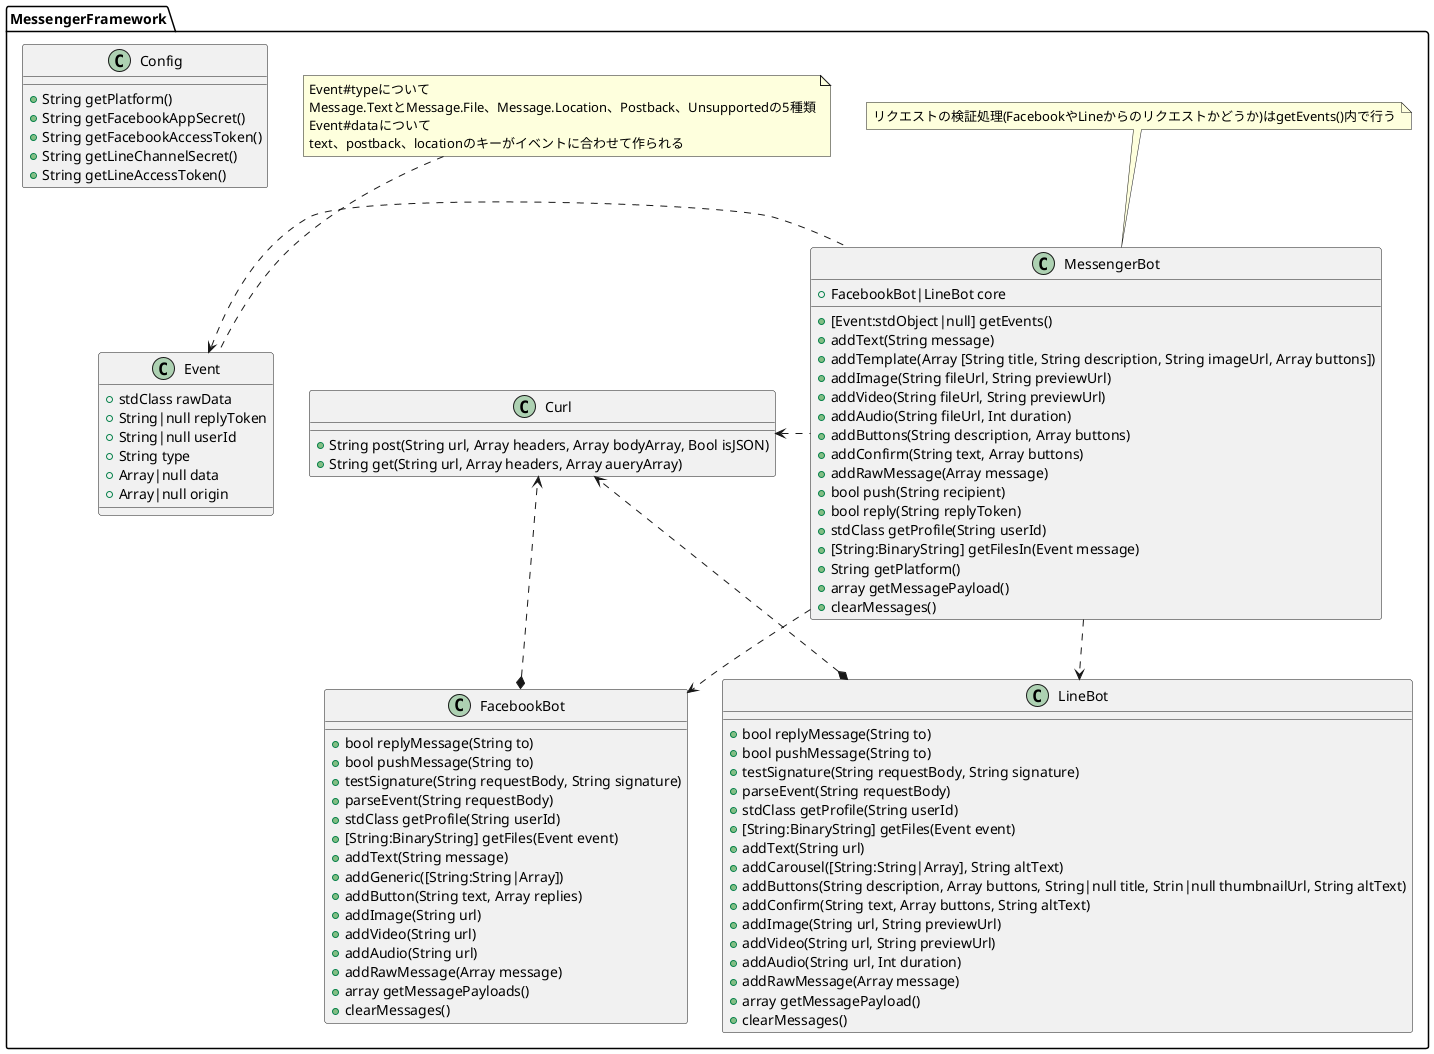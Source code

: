@startuml

namespace MessengerFramework {

  class Event {
    + stdClass rawData
    + String|null replyToken
    + String|null userId
    + String type
    + Array|null data
    + Array|null origin
  }

  note top of Event
    Event#typeについて
    Message.TextとMessage.File、Message.Location、Postback、Unsupportedの5種類
    Event#dataについて
    text、postback、locationのキーがイベントに合わせて作られる
  end note

  class MessengerBot {
    + FacebookBot|LineBot core
    + [Event:stdObject|null] getEvents()
    + addText(String message)
    + addTemplate(Array [String title, String description, String imageUrl, Array buttons])
    + addImage(String fileUrl, String previewUrl)
    + addVideo(String fileUrl, String previewUrl)
    + addAudio(String fileUrl, Int duration)
    + addButtons(String description, Array buttons)
    + addConfirm(String text, Array buttons)
    + addRawMessage(Array message)
    + bool push(String recipient)
    + bool reply(String replyToken)
    + stdClass getProfile(String userId)
    + [String:BinaryString] getFilesIn(Event message)
    + String getPlatform()
    + array getMessagePayload()
    + clearMessages()
  }

  note top of MessengerBot
    リクエストの検証処理(FacebookやLineからのリクエストかどうか)はgetEvents()内で行う
  end note

  class FacebookBot {
    + bool replyMessage(String to)
    + bool pushMessage(String to)
    + testSignature(String requestBody, String signature)
    + parseEvent(String requestBody)
    + stdClass getProfile(String userId)
    + [String:BinaryString] getFiles(Event event)
    + addText(String message)
    + addGeneric([String:String|Array])
    + addButton(String text, Array replies)
    + addImage(String url)
    + addVideo(String url)
    + addAudio(String url)
    + addRawMessage(Array message)
    + array getMessagePayloads()
    + clearMessages()
  }

  class LineBot {
    + bool replyMessage(String to)
    + bool pushMessage(String to)
    + testSignature(String requestBody, String signature)
    + parseEvent(String requestBody)
    + stdClass getProfile(String userId)
    + [String:BinaryString] getFiles(Event event)
    + addText(String url)
    + addCarousel([String:String|Array], String altText)
    + addButtons(String description, Array buttons, String|null title, Strin|null thumbnailUrl, String altText)
    + addConfirm(String text, Array buttons, String altText)
    + addImage(String url, String previewUrl)
    + addVideo(String url, String previewUrl)
    + addAudio(String url, Int duration)
    + addRawMessage(Array message)
    + array getMessagePayload()
    + clearMessages()
  }

  class Curl {
    + String post(String url, Array headers, Array bodyArray, Bool isJSON)
    + String get(String url, Array headers, Array aueryArray)
  }

  class Config {
    + String getPlatform()
    + String getFacebookAppSecret()
    + String getFacebookAccessToken()
    + String getLineChannelSecret()
    + String getLineAccessToken()
  }

}

' MessengerFramework内の関連

MessengerFramework.MessengerBot .d.> MessengerFramework.FacebookBot
MessengerFramework.MessengerBot .d.> MessengerFramework.LineBot
MessengerFramework.MessengerBot .l.> MessengerFramework.Curl
MessengerFramework.MessengerBot .l.> MessengerFramework.Event

MessengerFramework.FacebookBot *..> MessengerFramework.Curl

MessengerFramework.LineBot *..> MessengerFramework.Curl

@enduml
